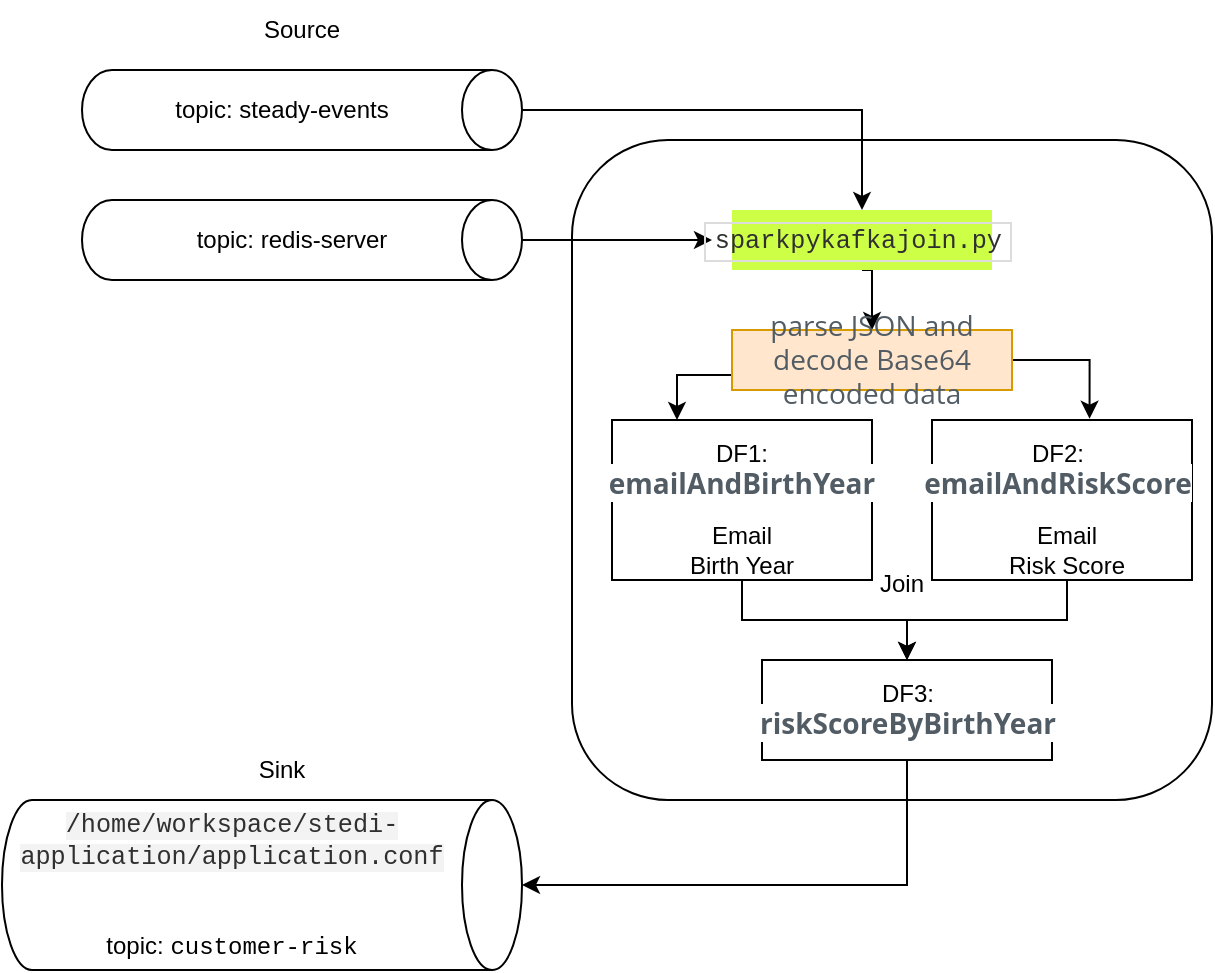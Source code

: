 <mxfile version="15.8.8" type="github">
  <diagram id="1B-PBqRpE1d1nzgjM34z" name="Page-1">
    <mxGraphModel dx="782" dy="1536" grid="1" gridSize="10" guides="1" tooltips="1" connect="1" arrows="1" fold="1" page="1" pageScale="1" pageWidth="850" pageHeight="1100" math="0" shadow="0">
      <root>
        <mxCell id="0" />
        <mxCell id="1" parent="0" />
        <mxCell id="lWq34r1TajdIWoLoY4OA-6" value="" style="rounded=1;whiteSpace=wrap;html=1;" vertex="1" parent="1">
          <mxGeometry x="500" y="30" width="320" height="330" as="geometry" />
        </mxCell>
        <mxCell id="lWq34r1TajdIWoLoY4OA-14" style="edgeStyle=orthogonalEdgeStyle;rounded=0;orthogonalLoop=1;jettySize=auto;html=1;exitX=0.5;exitY=0;exitDx=0;exitDy=0;exitPerimeter=0;entryX=-0.077;entryY=0.5;entryDx=0;entryDy=0;entryPerimeter=0;" edge="1" parent="1" source="lWq34r1TajdIWoLoY4OA-1" target="lWq34r1TajdIWoLoY4OA-7">
          <mxGeometry relative="1" as="geometry" />
        </mxCell>
        <mxCell id="lWq34r1TajdIWoLoY4OA-1" value="" style="shape=cylinder3;whiteSpace=wrap;html=1;boundedLbl=1;backgroundOutline=1;size=15;rotation=90;" vertex="1" parent="1">
          <mxGeometry x="345" y="-30" width="40" height="220" as="geometry" />
        </mxCell>
        <mxCell id="lWq34r1TajdIWoLoY4OA-2" value="topic: redis-server" style="text;html=1;strokeColor=none;fillColor=none;align=center;verticalAlign=middle;whiteSpace=wrap;rounded=0;" vertex="1" parent="1">
          <mxGeometry x="295" y="65" width="130" height="30" as="geometry" />
        </mxCell>
        <mxCell id="lWq34r1TajdIWoLoY4OA-16" style="edgeStyle=orthogonalEdgeStyle;rounded=0;orthogonalLoop=1;jettySize=auto;html=1;exitX=0.5;exitY=0;exitDx=0;exitDy=0;exitPerimeter=0;entryX=0.5;entryY=0;entryDx=0;entryDy=0;" edge="1" parent="1" source="lWq34r1TajdIWoLoY4OA-3" target="lWq34r1TajdIWoLoY4OA-7">
          <mxGeometry relative="1" as="geometry" />
        </mxCell>
        <mxCell id="lWq34r1TajdIWoLoY4OA-3" value="" style="shape=cylinder3;whiteSpace=wrap;html=1;boundedLbl=1;backgroundOutline=1;size=15;rotation=90;" vertex="1" parent="1">
          <mxGeometry x="345" y="-95" width="40" height="220" as="geometry" />
        </mxCell>
        <mxCell id="lWq34r1TajdIWoLoY4OA-4" value="topic: steady-events" style="text;html=1;strokeColor=none;fillColor=none;align=center;verticalAlign=middle;whiteSpace=wrap;rounded=0;" vertex="1" parent="1">
          <mxGeometry x="290" width="130" height="30" as="geometry" />
        </mxCell>
        <mxCell id="lWq34r1TajdIWoLoY4OA-18" style="edgeStyle=orthogonalEdgeStyle;rounded=0;orthogonalLoop=1;jettySize=auto;html=1;exitX=0.5;exitY=1;exitDx=0;exitDy=0;entryX=0.5;entryY=0;entryDx=0;entryDy=0;" edge="1" parent="1" source="lWq34r1TajdIWoLoY4OA-7" target="lWq34r1TajdIWoLoY4OA-17">
          <mxGeometry relative="1" as="geometry" />
        </mxCell>
        <mxCell id="lWq34r1TajdIWoLoY4OA-7" value="&lt;code style=&quot;box-sizing: border-box; font-family: menlo, monaco, consolas, &amp;quot;courier new&amp;quot;, monospace; font-size: 12.6px; padding: 2px 4px; color: rgb(48, 48, 48); border-radius: 0px; border: 1px solid rgb(220, 220, 220);&quot;&gt;sparkpykafkajoin.py&lt;/code&gt;&lt;span style=&quot;color: rgb(82, 92, 101); font-family: &amp;quot;open sans&amp;quot;; font-size: 14px;&quot;&gt;&amp;nbsp;&lt;/span&gt;" style="text;html=1;strokeColor=none;fillColor=#CEFF47;align=center;verticalAlign=middle;whiteSpace=wrap;rounded=0;labelBackgroundColor=none;" vertex="1" parent="1">
          <mxGeometry x="580" y="65" width="130" height="30" as="geometry" />
        </mxCell>
        <mxCell id="lWq34r1TajdIWoLoY4OA-36" style="edgeStyle=orthogonalEdgeStyle;rounded=0;orthogonalLoop=1;jettySize=auto;html=1;exitX=0;exitY=0.75;exitDx=0;exitDy=0;entryX=0.25;entryY=0;entryDx=0;entryDy=0;" edge="1" parent="1" source="lWq34r1TajdIWoLoY4OA-17" target="lWq34r1TajdIWoLoY4OA-19">
          <mxGeometry relative="1" as="geometry" />
        </mxCell>
        <mxCell id="lWq34r1TajdIWoLoY4OA-37" style="edgeStyle=orthogonalEdgeStyle;rounded=0;orthogonalLoop=1;jettySize=auto;html=1;exitX=1;exitY=0.5;exitDx=0;exitDy=0;entryX=0.606;entryY=-0.008;entryDx=0;entryDy=0;entryPerimeter=0;" edge="1" parent="1" source="lWq34r1TajdIWoLoY4OA-17" target="lWq34r1TajdIWoLoY4OA-20">
          <mxGeometry relative="1" as="geometry" />
        </mxCell>
        <mxCell id="lWq34r1TajdIWoLoY4OA-17" value="&lt;span style=&quot;color: rgb(82, 92, 101); font-family: &amp;quot;open sans&amp;quot;; font-size: 14px;&quot;&gt;parse JSON and decode Base64 encoded data&lt;/span&gt;" style="text;html=1;align=center;verticalAlign=middle;whiteSpace=wrap;rounded=0;fillColor=#ffe6cc;strokeColor=#d79b00;labelBackgroundColor=none;" vertex="1" parent="1">
          <mxGeometry x="580" y="125" width="140" height="30" as="geometry" />
        </mxCell>
        <mxCell id="lWq34r1TajdIWoLoY4OA-19" value="" style="rounded=0;whiteSpace=wrap;html=1;labelBackgroundColor=none;fillColor=none;" vertex="1" parent="1">
          <mxGeometry x="520" y="170" width="130" height="80" as="geometry" />
        </mxCell>
        <mxCell id="lWq34r1TajdIWoLoY4OA-20" value="" style="rounded=0;whiteSpace=wrap;html=1;labelBackgroundColor=none;fillColor=none;" vertex="1" parent="1">
          <mxGeometry x="680" y="170" width="130" height="80" as="geometry" />
        </mxCell>
        <mxCell id="lWq34r1TajdIWoLoY4OA-21" value="&lt;div&gt;&lt;span&gt;DF1: &lt;/span&gt;&lt;font color=&quot;#525c65&quot; face=&quot;Open Sans&quot;&gt;&lt;span style=&quot;font-size: 14px ; background-color: rgb(255 , 255 , 255)&quot;&gt;&lt;b&gt;emailAndBirthYear&lt;/b&gt;&lt;/span&gt;&lt;/font&gt;&lt;/div&gt;" style="text;html=1;strokeColor=none;fillColor=none;align=center;verticalAlign=middle;whiteSpace=wrap;rounded=0;labelBackgroundColor=none;" vertex="1" parent="1">
          <mxGeometry x="540" y="180" width="90" height="30" as="geometry" />
        </mxCell>
        <mxCell id="lWq34r1TajdIWoLoY4OA-28" style="edgeStyle=orthogonalEdgeStyle;rounded=0;orthogonalLoop=1;jettySize=auto;html=1;exitX=0.5;exitY=1;exitDx=0;exitDy=0;entryX=0.5;entryY=0;entryDx=0;entryDy=0;" edge="1" parent="1" source="lWq34r1TajdIWoLoY4OA-23" target="lWq34r1TajdIWoLoY4OA-26">
          <mxGeometry relative="1" as="geometry" />
        </mxCell>
        <mxCell id="lWq34r1TajdIWoLoY4OA-23" value="Email&lt;br&gt;Birth Year" style="text;html=1;strokeColor=none;fillColor=none;align=center;verticalAlign=middle;whiteSpace=wrap;rounded=0;labelBackgroundColor=none;" vertex="1" parent="1">
          <mxGeometry x="555" y="220" width="60" height="30" as="geometry" />
        </mxCell>
        <mxCell id="lWq34r1TajdIWoLoY4OA-29" style="edgeStyle=orthogonalEdgeStyle;rounded=0;orthogonalLoop=1;jettySize=auto;html=1;exitX=0.5;exitY=1;exitDx=0;exitDy=0;entryX=0.5;entryY=0;entryDx=0;entryDy=0;" edge="1" parent="1" source="lWq34r1TajdIWoLoY4OA-24" target="lWq34r1TajdIWoLoY4OA-26">
          <mxGeometry relative="1" as="geometry">
            <mxPoint x="670" y="290" as="targetPoint" />
          </mxGeometry>
        </mxCell>
        <mxCell id="lWq34r1TajdIWoLoY4OA-24" value="Email&lt;br&gt;Risk Score" style="text;html=1;strokeColor=none;fillColor=none;align=center;verticalAlign=middle;whiteSpace=wrap;rounded=0;labelBackgroundColor=none;" vertex="1" parent="1">
          <mxGeometry x="710" y="220" width="75" height="30" as="geometry" />
        </mxCell>
        <mxCell id="lWq34r1TajdIWoLoY4OA-25" value="&lt;div&gt;&lt;span&gt;DF2: &lt;/span&gt;&lt;font color=&quot;#525c65&quot; face=&quot;Open Sans&quot;&gt;&lt;span style=&quot;font-size: 14px ; background-color: rgb(255 , 255 , 255)&quot;&gt;&lt;b&gt;emailAndRiskScore&lt;/b&gt;&lt;/span&gt;&lt;/font&gt;&lt;/div&gt;" style="text;html=1;strokeColor=none;fillColor=none;align=center;verticalAlign=middle;whiteSpace=wrap;rounded=0;labelBackgroundColor=none;" vertex="1" parent="1">
          <mxGeometry x="697.5" y="180" width="90" height="30" as="geometry" />
        </mxCell>
        <mxCell id="lWq34r1TajdIWoLoY4OA-40" style="edgeStyle=orthogonalEdgeStyle;rounded=0;orthogonalLoop=1;jettySize=auto;html=1;exitX=0.5;exitY=1;exitDx=0;exitDy=0;entryX=0.5;entryY=0;entryDx=0;entryDy=0;entryPerimeter=0;" edge="1" parent="1" source="lWq34r1TajdIWoLoY4OA-26" target="lWq34r1TajdIWoLoY4OA-38">
          <mxGeometry relative="1" as="geometry" />
        </mxCell>
        <mxCell id="lWq34r1TajdIWoLoY4OA-26" value="" style="rounded=0;whiteSpace=wrap;html=1;labelBackgroundColor=none;fillColor=none;" vertex="1" parent="1">
          <mxGeometry x="595" y="290" width="145" height="50" as="geometry" />
        </mxCell>
        <mxCell id="lWq34r1TajdIWoLoY4OA-27" value="&lt;div&gt;&lt;span&gt;DF3: &lt;/span&gt;&lt;font color=&quot;#525c65&quot; face=&quot;Open Sans&quot;&gt;&lt;span style=&quot;font-size: 14px ; background-color: rgb(255 , 255 , 255)&quot;&gt;&lt;b&gt;riskScoreByBirthYear&lt;/b&gt;&lt;/span&gt;&lt;/font&gt;&lt;/div&gt;" style="text;html=1;strokeColor=none;fillColor=none;align=center;verticalAlign=middle;whiteSpace=wrap;rounded=0;labelBackgroundColor=none;" vertex="1" parent="1">
          <mxGeometry x="622.5" y="300" width="90" height="30" as="geometry" />
        </mxCell>
        <mxCell id="lWq34r1TajdIWoLoY4OA-30" value="Join" style="text;html=1;strokeColor=none;fillColor=none;align=center;verticalAlign=middle;whiteSpace=wrap;rounded=0;labelBackgroundColor=none;" vertex="1" parent="1">
          <mxGeometry x="635" y="237" width="60" height="30" as="geometry" />
        </mxCell>
        <mxCell id="lWq34r1TajdIWoLoY4OA-33" value="Source" style="text;html=1;strokeColor=none;fillColor=none;align=center;verticalAlign=middle;whiteSpace=wrap;rounded=0;labelBackgroundColor=none;" vertex="1" parent="1">
          <mxGeometry x="335" y="-40" width="60" height="30" as="geometry" />
        </mxCell>
        <mxCell id="lWq34r1TajdIWoLoY4OA-38" value="" style="shape=cylinder3;whiteSpace=wrap;html=1;boundedLbl=1;backgroundOutline=1;size=15;rotation=90;" vertex="1" parent="1">
          <mxGeometry x="302.5" y="272.5" width="85" height="260" as="geometry" />
        </mxCell>
        <mxCell id="lWq34r1TajdIWoLoY4OA-39" value="&lt;span style=&quot;color: rgb(48 , 48 , 48) ; font-family: &amp;#34;menlo&amp;#34; , &amp;#34;monaco&amp;#34; , &amp;#34;consolas&amp;#34; , &amp;#34;courier new&amp;#34; , monospace ; font-size: 12.6px ; background-color: rgb(243 , 243 , 243)&quot;&gt;/home/workspace/stedi-application/application.conf&lt;br&gt;&lt;/span&gt;&lt;br&gt;&lt;br&gt;topic:&amp;nbsp;&lt;span style=&quot;background-color: transparent ; color: inherit ; font-family: &amp;#34;menlo&amp;#34; , &amp;#34;monaco&amp;#34; , &amp;#34;consolas&amp;#34; , &amp;#34;courier new&amp;#34; , monospace ; font-size: inherit&quot;&gt;customer-risk&lt;/span&gt;" style="text;html=1;strokeColor=none;fillColor=none;align=center;verticalAlign=middle;whiteSpace=wrap;rounded=0;" vertex="1" parent="1">
          <mxGeometry x="265" y="387.5" width="130" height="30" as="geometry" />
        </mxCell>
        <mxCell id="lWq34r1TajdIWoLoY4OA-41" value="Sink" style="text;html=1;strokeColor=none;fillColor=none;align=center;verticalAlign=middle;whiteSpace=wrap;rounded=0;labelBackgroundColor=none;" vertex="1" parent="1">
          <mxGeometry x="325" y="330" width="60" height="30" as="geometry" />
        </mxCell>
      </root>
    </mxGraphModel>
  </diagram>
</mxfile>
